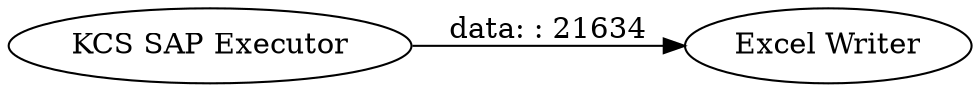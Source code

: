digraph {
	"-4754311050681122878_2" [label="Excel Writer"]
	"-4754311050681122878_1" [label="KCS SAP Executor"]
	"-4754311050681122878_1" -> "-4754311050681122878_2" [label="data: : 21634"]
	rankdir=LR
}

